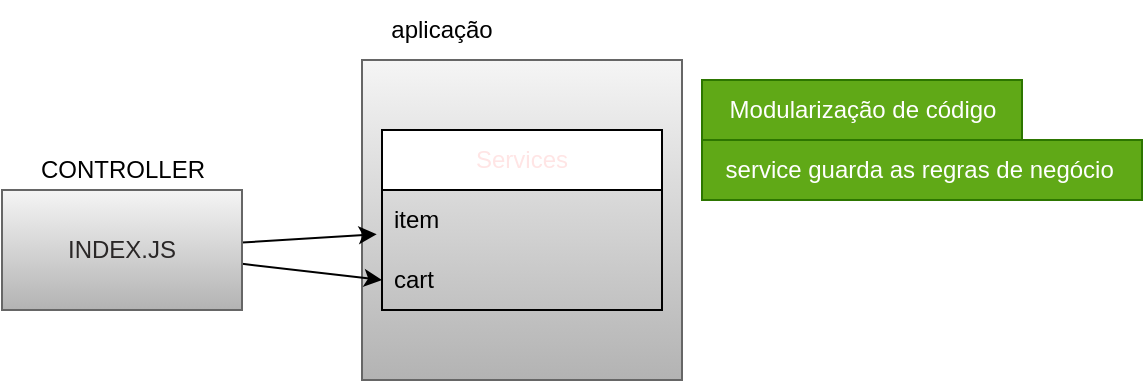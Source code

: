 <mxfile>
    <diagram id="c_US7LZvE_L1N-0Oltdt" name="Página-1">
        <mxGraphModel dx="479" dy="369" grid="1" gridSize="10" guides="1" tooltips="1" connect="1" arrows="1" fold="1" page="1" pageScale="1" pageWidth="827" pageHeight="1169" math="0" shadow="0">
            <root>
                <mxCell id="0"/>
                <mxCell id="1" parent="0"/>
                <mxCell id="2" value="" style="whiteSpace=wrap;html=1;aspect=fixed;fillColor=#f5f5f5;strokeColor=#666666;gradientColor=#b3b3b3;" parent="1" vertex="1">
                    <mxGeometry x="230" y="410" width="160" height="160" as="geometry"/>
                </mxCell>
                <mxCell id="3" value="aplicação&lt;br&gt;" style="text;strokeColor=none;align=center;fillColor=none;html=1;verticalAlign=middle;whiteSpace=wrap;rounded=0;" parent="1" vertex="1">
                    <mxGeometry x="240" y="380" width="60" height="30" as="geometry"/>
                </mxCell>
                <mxCell id="4" value="&lt;font color=&quot;#ffe5e5&quot;&gt;Services&lt;/font&gt;" style="swimlane;fontStyle=0;childLayout=stackLayout;horizontal=1;startSize=30;horizontalStack=0;resizeParent=1;resizeParentMax=0;resizeLast=0;collapsible=1;marginBottom=0;whiteSpace=wrap;html=1;fontColor=#000000;" parent="1" vertex="1">
                    <mxGeometry x="240" y="445" width="140" height="90" as="geometry"/>
                </mxCell>
                <mxCell id="5" value="item" style="text;strokeColor=none;fillColor=none;align=left;verticalAlign=middle;spacingLeft=4;spacingRight=4;overflow=hidden;points=[[0,0.5],[1,0.5]];portConstraint=eastwest;rotatable=0;whiteSpace=wrap;html=1;fontColor=#000000;" parent="4" vertex="1">
                    <mxGeometry y="30" width="140" height="30" as="geometry"/>
                </mxCell>
                <mxCell id="6" value="cart&lt;br&gt;" style="text;strokeColor=none;fillColor=none;align=left;verticalAlign=middle;spacingLeft=4;spacingRight=4;overflow=hidden;points=[[0,0.5],[1,0.5]];portConstraint=eastwest;rotatable=0;whiteSpace=wrap;html=1;fontColor=#000000;" parent="4" vertex="1">
                    <mxGeometry y="60" width="140" height="30" as="geometry"/>
                </mxCell>
                <mxCell id="13" style="edgeStyle=none;html=1;entryX=-0.019;entryY=0.736;entryDx=0;entryDy=0;entryPerimeter=0;" parent="1" source="8" target="5" edge="1">
                    <mxGeometry relative="1" as="geometry"/>
                </mxCell>
                <mxCell id="14" style="edgeStyle=none;html=1;entryX=0;entryY=0.5;entryDx=0;entryDy=0;" parent="1" source="8" target="6" edge="1">
                    <mxGeometry relative="1" as="geometry"/>
                </mxCell>
                <mxCell id="8" value="&lt;font color=&quot;#2a2727&quot;&gt;INDEX.JS&lt;/font&gt;" style="rounded=0;whiteSpace=wrap;html=1;fillColor=#f5f5f5;gradientColor=#b3b3b3;strokeColor=#666666;" parent="1" vertex="1">
                    <mxGeometry x="50" y="475" width="120" height="60" as="geometry"/>
                </mxCell>
                <mxCell id="11" value="CONTROLLER" style="text;html=1;align=center;verticalAlign=middle;resizable=0;points=[];autosize=1;strokeColor=none;fillColor=none;" parent="1" vertex="1">
                    <mxGeometry x="55" y="450" width="110" height="30" as="geometry"/>
                </mxCell>
                <mxCell id="15" value="Modularização de código" style="text;html=1;align=center;verticalAlign=middle;resizable=0;points=[];autosize=1;strokeColor=#2D7600;fillColor=#60a917;fontColor=#ffffff;" vertex="1" parent="1">
                    <mxGeometry x="400" y="420" width="160" height="30" as="geometry"/>
                </mxCell>
                <mxCell id="16" value="service guarda as regras de negócio&amp;nbsp;" style="text;html=1;align=center;verticalAlign=middle;resizable=0;points=[];autosize=1;strokeColor=#2D7600;fillColor=#60a917;fontColor=#ffffff;" vertex="1" parent="1">
                    <mxGeometry x="400" y="450" width="220" height="30" as="geometry"/>
                </mxCell>
            </root>
        </mxGraphModel>
    </diagram>
</mxfile>